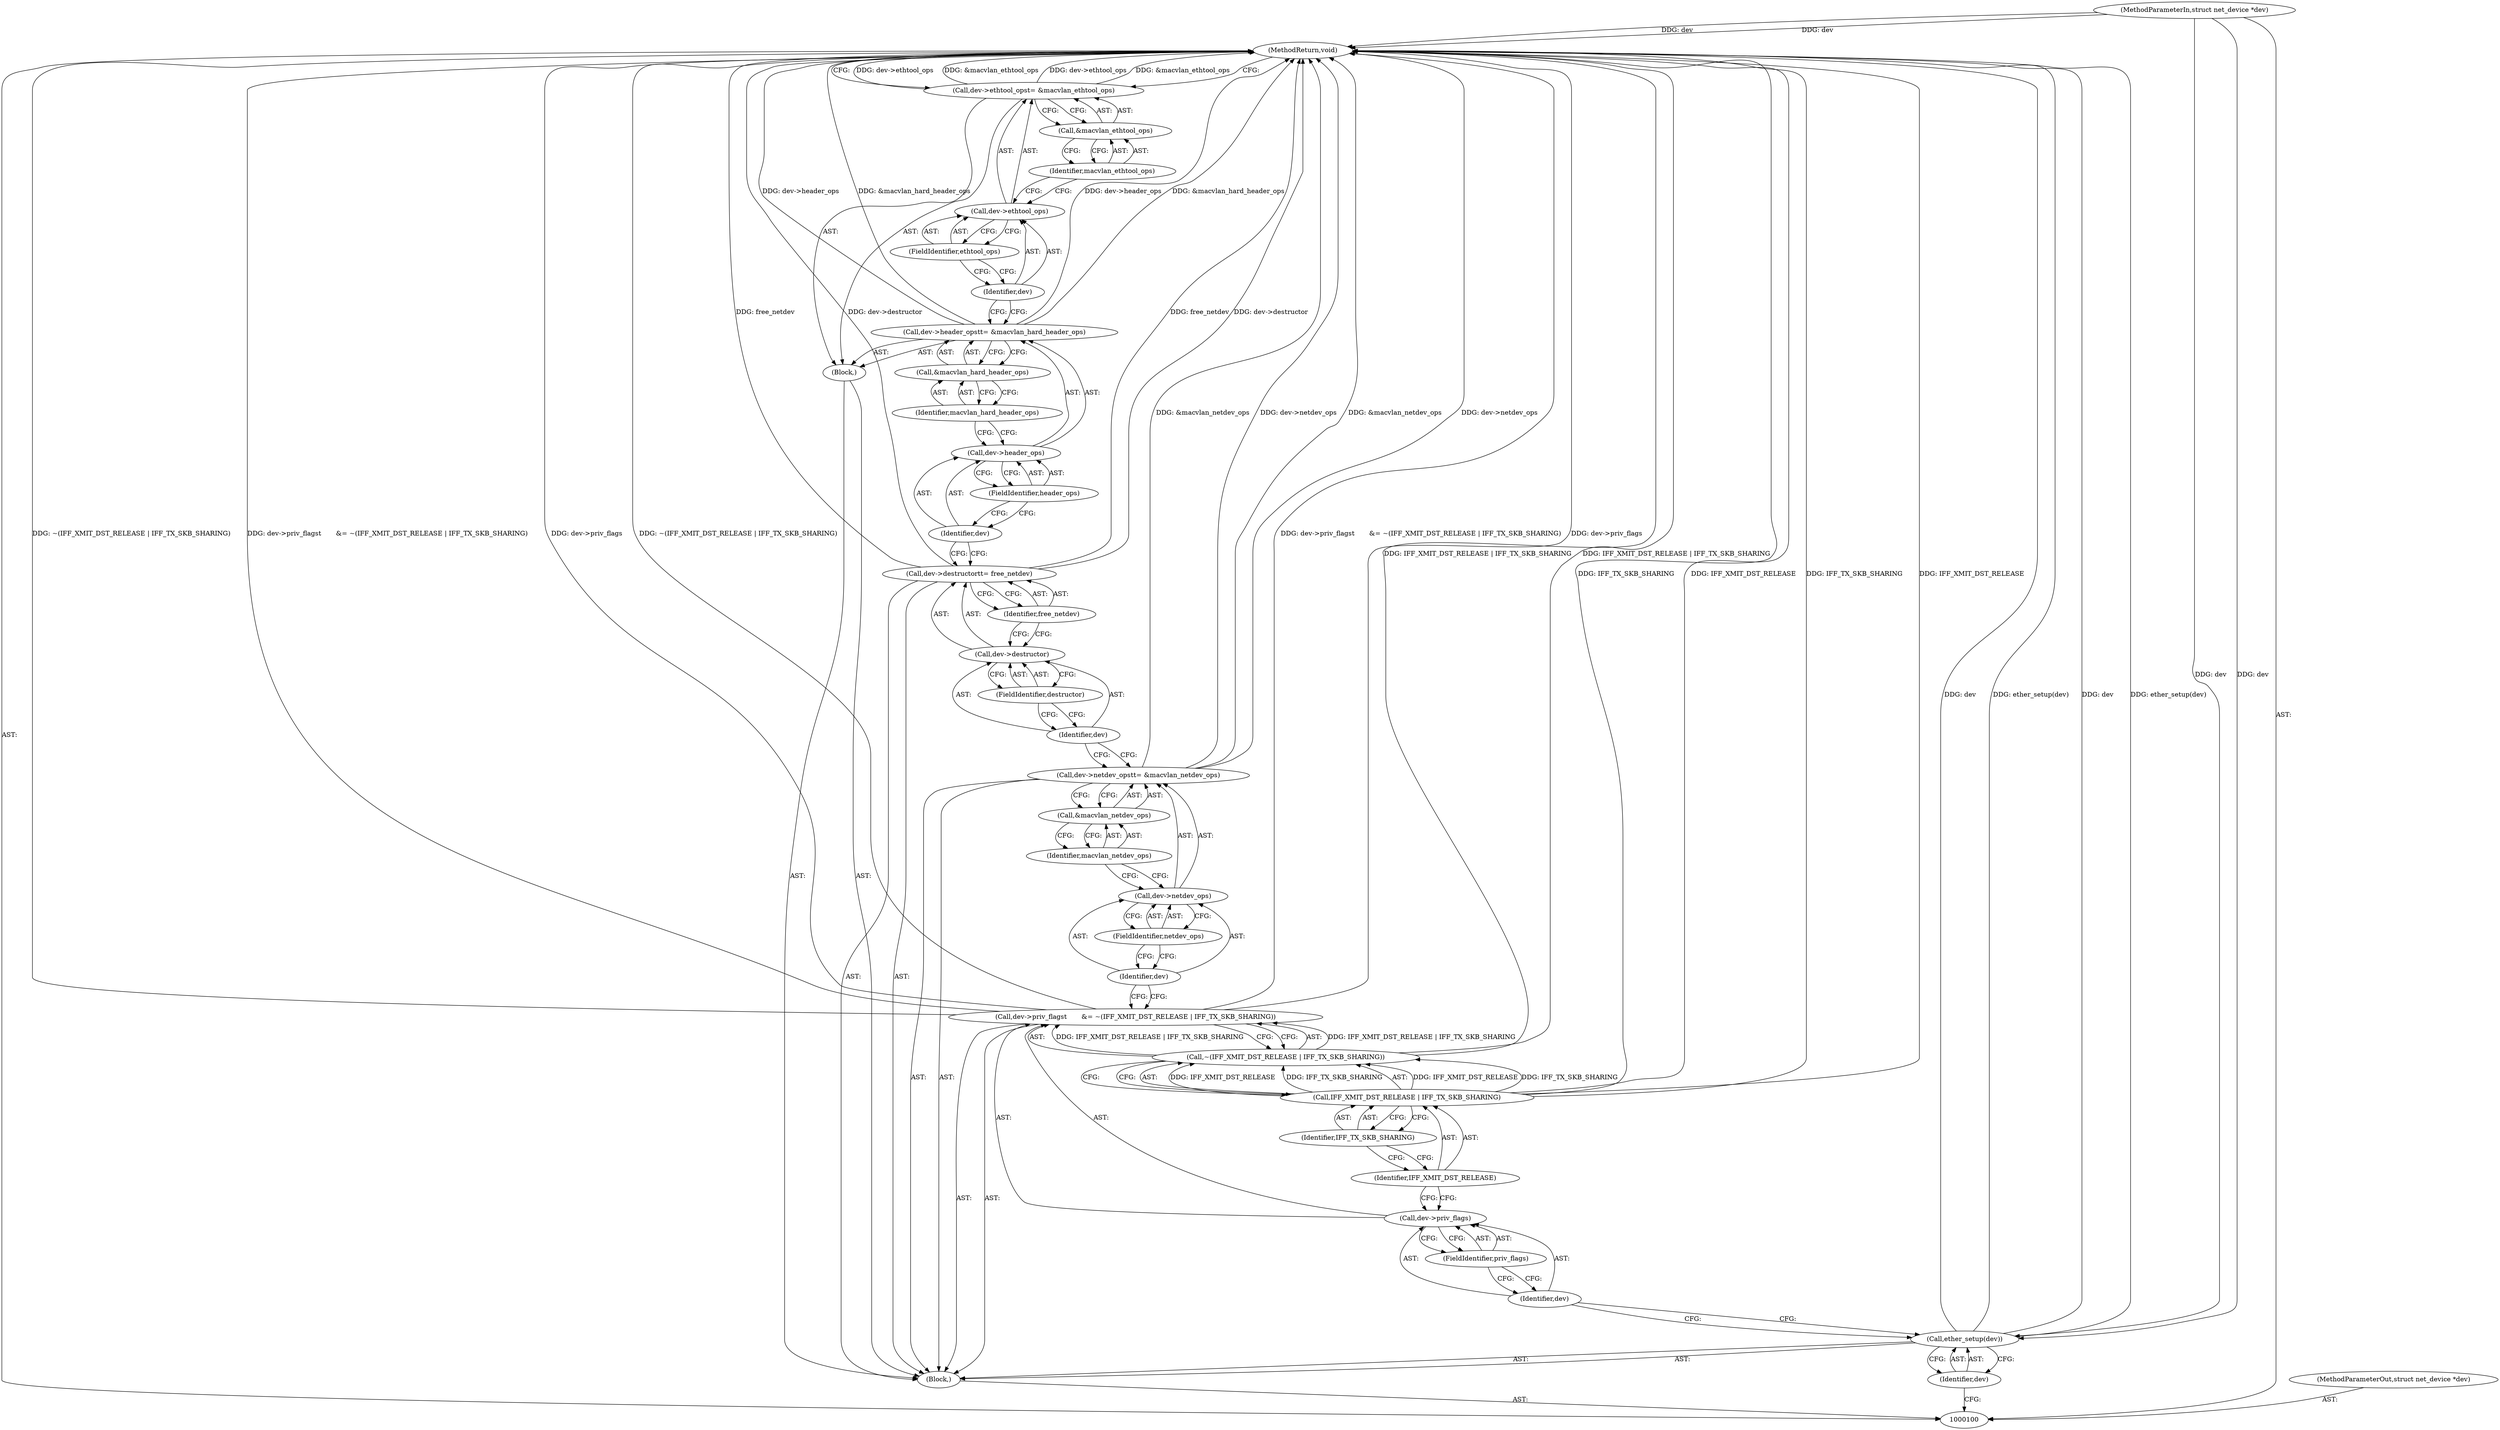 digraph "0_linux_550fd08c2cebad61c548def135f67aba284c6162_3" {
"1000137" [label="(MethodReturn,void)"];
"1000101" [label="(MethodParameterIn,struct net_device *dev)"];
"1000174" [label="(MethodParameterOut,struct net_device *dev)"];
"1000102" [label="(Block,)"];
"1000104" [label="(Identifier,dev)"];
"1000103" [label="(Call,ether_setup(dev))"];
"1000105" [label="(Call,dev->priv_flags\t       &= ~(IFF_XMIT_DST_RELEASE | IFF_TX_SKB_SHARING))"];
"1000106" [label="(Call,dev->priv_flags)"];
"1000107" [label="(Identifier,dev)"];
"1000109" [label="(Call,~(IFF_XMIT_DST_RELEASE | IFF_TX_SKB_SHARING))"];
"1000110" [label="(Call,IFF_XMIT_DST_RELEASE | IFF_TX_SKB_SHARING)"];
"1000111" [label="(Identifier,IFF_XMIT_DST_RELEASE)"];
"1000112" [label="(Identifier,IFF_TX_SKB_SHARING)"];
"1000108" [label="(FieldIdentifier,priv_flags)"];
"1000113" [label="(Call,dev->netdev_ops\t\t= &macvlan_netdev_ops)"];
"1000114" [label="(Call,dev->netdev_ops)"];
"1000115" [label="(Identifier,dev)"];
"1000117" [label="(Call,&macvlan_netdev_ops)"];
"1000118" [label="(Identifier,macvlan_netdev_ops)"];
"1000116" [label="(FieldIdentifier,netdev_ops)"];
"1000119" [label="(Call,dev->destructor\t\t= free_netdev)"];
"1000120" [label="(Call,dev->destructor)"];
"1000121" [label="(Identifier,dev)"];
"1000123" [label="(Identifier,free_netdev)"];
"1000122" [label="(FieldIdentifier,destructor)"];
"1000124" [label="(Block,)"];
"1000125" [label="(Call,dev->header_ops\t\t= &macvlan_hard_header_ops)"];
"1000126" [label="(Call,dev->header_ops)"];
"1000127" [label="(Identifier,dev)"];
"1000129" [label="(Call,&macvlan_hard_header_ops)"];
"1000130" [label="(Identifier,macvlan_hard_header_ops)"];
"1000128" [label="(FieldIdentifier,header_ops)"];
"1000131" [label="(Call,dev->ethtool_ops\t= &macvlan_ethtool_ops)"];
"1000132" [label="(Call,dev->ethtool_ops)"];
"1000133" [label="(Identifier,dev)"];
"1000135" [label="(Call,&macvlan_ethtool_ops)"];
"1000136" [label="(Identifier,macvlan_ethtool_ops)"];
"1000134" [label="(FieldIdentifier,ethtool_ops)"];
"1000137" -> "1000100"  [label="AST: "];
"1000137" -> "1000131"  [label="CFG: "];
"1000113" -> "1000137"  [label="DDG: &macvlan_netdev_ops"];
"1000113" -> "1000137"  [label="DDG: dev->netdev_ops"];
"1000125" -> "1000137"  [label="DDG: dev->header_ops"];
"1000125" -> "1000137"  [label="DDG: &macvlan_hard_header_ops"];
"1000103" -> "1000137"  [label="DDG: dev"];
"1000103" -> "1000137"  [label="DDG: ether_setup(dev)"];
"1000105" -> "1000137"  [label="DDG: dev->priv_flags\t       &= ~(IFF_XMIT_DST_RELEASE | IFF_TX_SKB_SHARING)"];
"1000105" -> "1000137"  [label="DDG: dev->priv_flags"];
"1000105" -> "1000137"  [label="DDG: ~(IFF_XMIT_DST_RELEASE | IFF_TX_SKB_SHARING)"];
"1000110" -> "1000137"  [label="DDG: IFF_TX_SKB_SHARING"];
"1000110" -> "1000137"  [label="DDG: IFF_XMIT_DST_RELEASE"];
"1000119" -> "1000137"  [label="DDG: free_netdev"];
"1000119" -> "1000137"  [label="DDG: dev->destructor"];
"1000131" -> "1000137"  [label="DDG: dev->ethtool_ops"];
"1000131" -> "1000137"  [label="DDG: &macvlan_ethtool_ops"];
"1000101" -> "1000137"  [label="DDG: dev"];
"1000109" -> "1000137"  [label="DDG: IFF_XMIT_DST_RELEASE | IFF_TX_SKB_SHARING"];
"1000101" -> "1000100"  [label="AST: "];
"1000101" -> "1000137"  [label="DDG: dev"];
"1000101" -> "1000103"  [label="DDG: dev"];
"1000174" -> "1000100"  [label="AST: "];
"1000102" -> "1000100"  [label="AST: "];
"1000103" -> "1000102"  [label="AST: "];
"1000105" -> "1000102"  [label="AST: "];
"1000113" -> "1000102"  [label="AST: "];
"1000119" -> "1000102"  [label="AST: "];
"1000124" -> "1000102"  [label="AST: "];
"1000104" -> "1000103"  [label="AST: "];
"1000104" -> "1000100"  [label="CFG: "];
"1000103" -> "1000104"  [label="CFG: "];
"1000103" -> "1000102"  [label="AST: "];
"1000103" -> "1000104"  [label="CFG: "];
"1000104" -> "1000103"  [label="AST: "];
"1000107" -> "1000103"  [label="CFG: "];
"1000103" -> "1000137"  [label="DDG: dev"];
"1000103" -> "1000137"  [label="DDG: ether_setup(dev)"];
"1000101" -> "1000103"  [label="DDG: dev"];
"1000105" -> "1000102"  [label="AST: "];
"1000105" -> "1000109"  [label="CFG: "];
"1000106" -> "1000105"  [label="AST: "];
"1000109" -> "1000105"  [label="AST: "];
"1000115" -> "1000105"  [label="CFG: "];
"1000105" -> "1000137"  [label="DDG: dev->priv_flags\t       &= ~(IFF_XMIT_DST_RELEASE | IFF_TX_SKB_SHARING)"];
"1000105" -> "1000137"  [label="DDG: dev->priv_flags"];
"1000105" -> "1000137"  [label="DDG: ~(IFF_XMIT_DST_RELEASE | IFF_TX_SKB_SHARING)"];
"1000109" -> "1000105"  [label="DDG: IFF_XMIT_DST_RELEASE | IFF_TX_SKB_SHARING"];
"1000106" -> "1000105"  [label="AST: "];
"1000106" -> "1000108"  [label="CFG: "];
"1000107" -> "1000106"  [label="AST: "];
"1000108" -> "1000106"  [label="AST: "];
"1000111" -> "1000106"  [label="CFG: "];
"1000107" -> "1000106"  [label="AST: "];
"1000107" -> "1000103"  [label="CFG: "];
"1000108" -> "1000107"  [label="CFG: "];
"1000109" -> "1000105"  [label="AST: "];
"1000109" -> "1000110"  [label="CFG: "];
"1000110" -> "1000109"  [label="AST: "];
"1000105" -> "1000109"  [label="CFG: "];
"1000109" -> "1000137"  [label="DDG: IFF_XMIT_DST_RELEASE | IFF_TX_SKB_SHARING"];
"1000109" -> "1000105"  [label="DDG: IFF_XMIT_DST_RELEASE | IFF_TX_SKB_SHARING"];
"1000110" -> "1000109"  [label="DDG: IFF_XMIT_DST_RELEASE"];
"1000110" -> "1000109"  [label="DDG: IFF_TX_SKB_SHARING"];
"1000110" -> "1000109"  [label="AST: "];
"1000110" -> "1000112"  [label="CFG: "];
"1000111" -> "1000110"  [label="AST: "];
"1000112" -> "1000110"  [label="AST: "];
"1000109" -> "1000110"  [label="CFG: "];
"1000110" -> "1000137"  [label="DDG: IFF_TX_SKB_SHARING"];
"1000110" -> "1000137"  [label="DDG: IFF_XMIT_DST_RELEASE"];
"1000110" -> "1000109"  [label="DDG: IFF_XMIT_DST_RELEASE"];
"1000110" -> "1000109"  [label="DDG: IFF_TX_SKB_SHARING"];
"1000111" -> "1000110"  [label="AST: "];
"1000111" -> "1000106"  [label="CFG: "];
"1000112" -> "1000111"  [label="CFG: "];
"1000112" -> "1000110"  [label="AST: "];
"1000112" -> "1000111"  [label="CFG: "];
"1000110" -> "1000112"  [label="CFG: "];
"1000108" -> "1000106"  [label="AST: "];
"1000108" -> "1000107"  [label="CFG: "];
"1000106" -> "1000108"  [label="CFG: "];
"1000113" -> "1000102"  [label="AST: "];
"1000113" -> "1000117"  [label="CFG: "];
"1000114" -> "1000113"  [label="AST: "];
"1000117" -> "1000113"  [label="AST: "];
"1000121" -> "1000113"  [label="CFG: "];
"1000113" -> "1000137"  [label="DDG: &macvlan_netdev_ops"];
"1000113" -> "1000137"  [label="DDG: dev->netdev_ops"];
"1000114" -> "1000113"  [label="AST: "];
"1000114" -> "1000116"  [label="CFG: "];
"1000115" -> "1000114"  [label="AST: "];
"1000116" -> "1000114"  [label="AST: "];
"1000118" -> "1000114"  [label="CFG: "];
"1000115" -> "1000114"  [label="AST: "];
"1000115" -> "1000105"  [label="CFG: "];
"1000116" -> "1000115"  [label="CFG: "];
"1000117" -> "1000113"  [label="AST: "];
"1000117" -> "1000118"  [label="CFG: "];
"1000118" -> "1000117"  [label="AST: "];
"1000113" -> "1000117"  [label="CFG: "];
"1000118" -> "1000117"  [label="AST: "];
"1000118" -> "1000114"  [label="CFG: "];
"1000117" -> "1000118"  [label="CFG: "];
"1000116" -> "1000114"  [label="AST: "];
"1000116" -> "1000115"  [label="CFG: "];
"1000114" -> "1000116"  [label="CFG: "];
"1000119" -> "1000102"  [label="AST: "];
"1000119" -> "1000123"  [label="CFG: "];
"1000120" -> "1000119"  [label="AST: "];
"1000123" -> "1000119"  [label="AST: "];
"1000127" -> "1000119"  [label="CFG: "];
"1000119" -> "1000137"  [label="DDG: free_netdev"];
"1000119" -> "1000137"  [label="DDG: dev->destructor"];
"1000120" -> "1000119"  [label="AST: "];
"1000120" -> "1000122"  [label="CFG: "];
"1000121" -> "1000120"  [label="AST: "];
"1000122" -> "1000120"  [label="AST: "];
"1000123" -> "1000120"  [label="CFG: "];
"1000121" -> "1000120"  [label="AST: "];
"1000121" -> "1000113"  [label="CFG: "];
"1000122" -> "1000121"  [label="CFG: "];
"1000123" -> "1000119"  [label="AST: "];
"1000123" -> "1000120"  [label="CFG: "];
"1000119" -> "1000123"  [label="CFG: "];
"1000122" -> "1000120"  [label="AST: "];
"1000122" -> "1000121"  [label="CFG: "];
"1000120" -> "1000122"  [label="CFG: "];
"1000124" -> "1000102"  [label="AST: "];
"1000125" -> "1000124"  [label="AST: "];
"1000131" -> "1000124"  [label="AST: "];
"1000125" -> "1000124"  [label="AST: "];
"1000125" -> "1000129"  [label="CFG: "];
"1000126" -> "1000125"  [label="AST: "];
"1000129" -> "1000125"  [label="AST: "];
"1000133" -> "1000125"  [label="CFG: "];
"1000125" -> "1000137"  [label="DDG: dev->header_ops"];
"1000125" -> "1000137"  [label="DDG: &macvlan_hard_header_ops"];
"1000126" -> "1000125"  [label="AST: "];
"1000126" -> "1000128"  [label="CFG: "];
"1000127" -> "1000126"  [label="AST: "];
"1000128" -> "1000126"  [label="AST: "];
"1000130" -> "1000126"  [label="CFG: "];
"1000127" -> "1000126"  [label="AST: "];
"1000127" -> "1000119"  [label="CFG: "];
"1000128" -> "1000127"  [label="CFG: "];
"1000129" -> "1000125"  [label="AST: "];
"1000129" -> "1000130"  [label="CFG: "];
"1000130" -> "1000129"  [label="AST: "];
"1000125" -> "1000129"  [label="CFG: "];
"1000130" -> "1000129"  [label="AST: "];
"1000130" -> "1000126"  [label="CFG: "];
"1000129" -> "1000130"  [label="CFG: "];
"1000128" -> "1000126"  [label="AST: "];
"1000128" -> "1000127"  [label="CFG: "];
"1000126" -> "1000128"  [label="CFG: "];
"1000131" -> "1000124"  [label="AST: "];
"1000131" -> "1000135"  [label="CFG: "];
"1000132" -> "1000131"  [label="AST: "];
"1000135" -> "1000131"  [label="AST: "];
"1000137" -> "1000131"  [label="CFG: "];
"1000131" -> "1000137"  [label="DDG: dev->ethtool_ops"];
"1000131" -> "1000137"  [label="DDG: &macvlan_ethtool_ops"];
"1000132" -> "1000131"  [label="AST: "];
"1000132" -> "1000134"  [label="CFG: "];
"1000133" -> "1000132"  [label="AST: "];
"1000134" -> "1000132"  [label="AST: "];
"1000136" -> "1000132"  [label="CFG: "];
"1000133" -> "1000132"  [label="AST: "];
"1000133" -> "1000125"  [label="CFG: "];
"1000134" -> "1000133"  [label="CFG: "];
"1000135" -> "1000131"  [label="AST: "];
"1000135" -> "1000136"  [label="CFG: "];
"1000136" -> "1000135"  [label="AST: "];
"1000131" -> "1000135"  [label="CFG: "];
"1000136" -> "1000135"  [label="AST: "];
"1000136" -> "1000132"  [label="CFG: "];
"1000135" -> "1000136"  [label="CFG: "];
"1000134" -> "1000132"  [label="AST: "];
"1000134" -> "1000133"  [label="CFG: "];
"1000132" -> "1000134"  [label="CFG: "];
}
